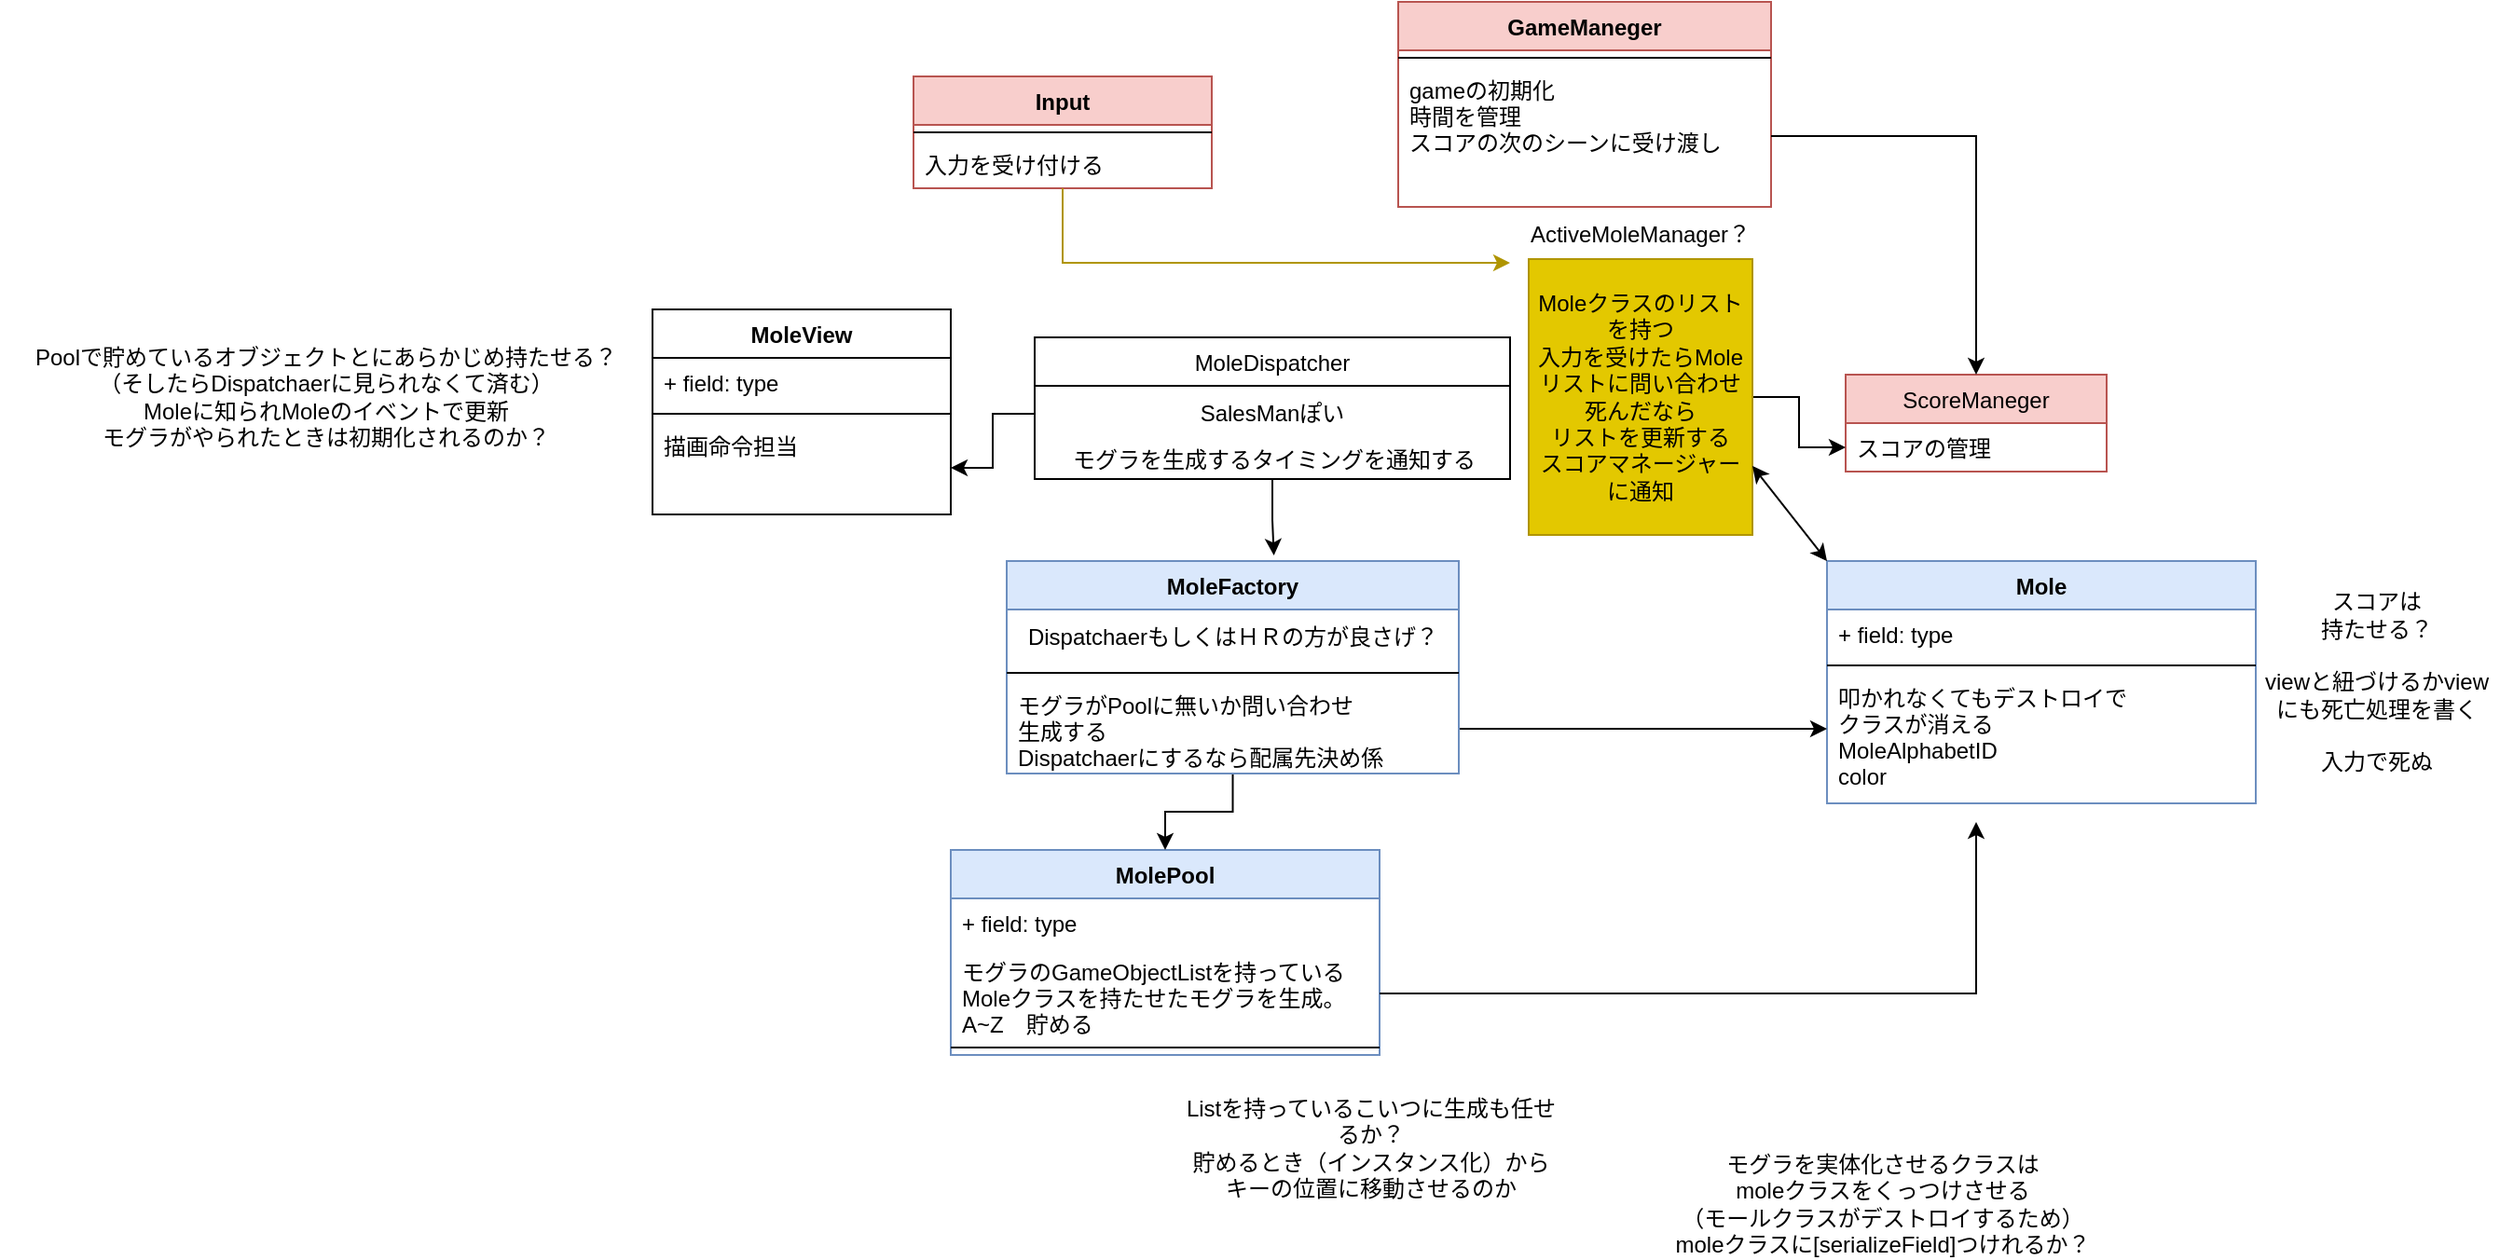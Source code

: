 <mxfile version="17.5.0" type="github">
  <diagram name="Page-1" id="c4acf3e9-155e-7222-9cf6-157b1a14988f">
    <mxGraphModel dx="1632" dy="1543" grid="1" gridSize="10" guides="1" tooltips="1" connect="1" arrows="1" fold="1" page="1" pageScale="1" pageWidth="850" pageHeight="1100" background="none" math="0" shadow="0">
      <root>
        <mxCell id="0" />
        <mxCell id="1" parent="0" />
        <mxCell id="Vvdhg_ALBChD_DTkoO_b-1" value="Input" style="swimlane;fontStyle=1;align=center;verticalAlign=top;childLayout=stackLayout;horizontal=1;startSize=26;horizontalStack=0;resizeParent=1;resizeParentMax=0;resizeLast=0;collapsible=1;marginBottom=0;fillColor=#f8cecc;strokeColor=#b85450;" parent="1" vertex="1">
          <mxGeometry x="10" y="-250" width="160" height="60" as="geometry" />
        </mxCell>
        <mxCell id="Vvdhg_ALBChD_DTkoO_b-3" value="" style="line;strokeWidth=1;fillColor=none;align=left;verticalAlign=middle;spacingTop=-1;spacingLeft=3;spacingRight=3;rotatable=0;labelPosition=right;points=[];portConstraint=eastwest;" parent="Vvdhg_ALBChD_DTkoO_b-1" vertex="1">
          <mxGeometry y="26" width="160" height="8" as="geometry" />
        </mxCell>
        <mxCell id="Vvdhg_ALBChD_DTkoO_b-4" value="入力を受け付ける" style="text;strokeColor=none;fillColor=none;align=left;verticalAlign=top;spacingLeft=4;spacingRight=4;overflow=hidden;rotatable=0;points=[[0,0.5],[1,0.5]];portConstraint=eastwest;" parent="Vvdhg_ALBChD_DTkoO_b-1" vertex="1">
          <mxGeometry y="34" width="160" height="26" as="geometry" />
        </mxCell>
        <mxCell id="Vvdhg_ALBChD_DTkoO_b-9" value="GameManeger" style="swimlane;fontStyle=1;align=center;verticalAlign=top;childLayout=stackLayout;horizontal=1;startSize=26;horizontalStack=0;resizeParent=1;resizeParentMax=0;resizeLast=0;collapsible=1;marginBottom=0;fillColor=#f8cecc;strokeColor=#b85450;" parent="1" vertex="1">
          <mxGeometry x="270" y="-290" width="200" height="110" as="geometry" />
        </mxCell>
        <mxCell id="Vvdhg_ALBChD_DTkoO_b-11" value="" style="line;strokeWidth=1;fillColor=none;align=left;verticalAlign=middle;spacingTop=-1;spacingLeft=3;spacingRight=3;rotatable=0;labelPosition=right;points=[];portConstraint=eastwest;" parent="Vvdhg_ALBChD_DTkoO_b-9" vertex="1">
          <mxGeometry y="26" width="200" height="8" as="geometry" />
        </mxCell>
        <mxCell id="Vvdhg_ALBChD_DTkoO_b-12" value="gameの初期化&#xa;時間を管理&#xa;スコアの次のシーンに受け渡し" style="text;strokeColor=none;fillColor=none;align=left;verticalAlign=top;spacingLeft=4;spacingRight=4;overflow=hidden;rotatable=0;points=[[0,0.5],[1,0.5]];portConstraint=eastwest;" parent="Vvdhg_ALBChD_DTkoO_b-9" vertex="1">
          <mxGeometry y="34" width="200" height="76" as="geometry" />
        </mxCell>
        <mxCell id="Vvdhg_ALBChD_DTkoO_b-13" value="Mole" style="swimlane;fontStyle=1;align=center;verticalAlign=top;childLayout=stackLayout;horizontal=1;startSize=26;horizontalStack=0;resizeParent=1;resizeParentMax=0;resizeLast=0;collapsible=1;marginBottom=0;fillColor=#dae8fc;strokeColor=#6c8ebf;" parent="1" vertex="1">
          <mxGeometry x="500" y="10" width="230" height="130" as="geometry" />
        </mxCell>
        <mxCell id="Vvdhg_ALBChD_DTkoO_b-14" value="+ field: type" style="text;strokeColor=none;fillColor=none;align=left;verticalAlign=top;spacingLeft=4;spacingRight=4;overflow=hidden;rotatable=0;points=[[0,0.5],[1,0.5]];portConstraint=eastwest;" parent="Vvdhg_ALBChD_DTkoO_b-13" vertex="1">
          <mxGeometry y="26" width="230" height="26" as="geometry" />
        </mxCell>
        <mxCell id="Vvdhg_ALBChD_DTkoO_b-15" value="" style="line;strokeWidth=1;fillColor=none;align=left;verticalAlign=middle;spacingTop=-1;spacingLeft=3;spacingRight=3;rotatable=0;labelPosition=right;points=[];portConstraint=eastwest;" parent="Vvdhg_ALBChD_DTkoO_b-13" vertex="1">
          <mxGeometry y="52" width="230" height="8" as="geometry" />
        </mxCell>
        <mxCell id="Vvdhg_ALBChD_DTkoO_b-16" value="叩かれなくてもデストロイで&#xa;クラスが消える&#xa;MoleAlphabetID&#xa;color" style="text;strokeColor=none;fillColor=none;align=left;verticalAlign=top;spacingLeft=4;spacingRight=4;overflow=hidden;rotatable=0;points=[[0,0.5],[1,0.5]];portConstraint=eastwest;" parent="Vvdhg_ALBChD_DTkoO_b-13" vertex="1">
          <mxGeometry y="60" width="230" height="70" as="geometry" />
        </mxCell>
        <mxCell id="Vvdhg_ALBChD_DTkoO_b-17" value="MolePool" style="swimlane;fontStyle=1;align=center;verticalAlign=top;childLayout=stackLayout;horizontal=1;startSize=26;horizontalStack=0;resizeParent=1;resizeParentMax=0;resizeLast=0;collapsible=1;marginBottom=0;fillColor=#dae8fc;strokeColor=#6c8ebf;" parent="1" vertex="1">
          <mxGeometry x="30" y="165" width="230" height="110" as="geometry" />
        </mxCell>
        <mxCell id="Vvdhg_ALBChD_DTkoO_b-18" value="+ field: type" style="text;strokeColor=none;fillColor=none;align=left;verticalAlign=top;spacingLeft=4;spacingRight=4;overflow=hidden;rotatable=0;points=[[0,0.5],[1,0.5]];portConstraint=eastwest;" parent="Vvdhg_ALBChD_DTkoO_b-17" vertex="1">
          <mxGeometry y="26" width="230" height="26" as="geometry" />
        </mxCell>
        <mxCell id="Vvdhg_ALBChD_DTkoO_b-20" value="モグラのGameObjectListを持っている&#xa;Moleクラスを持たせたモグラを生成。&#xa;A~Z　貯める" style="text;strokeColor=none;fillColor=none;align=left;verticalAlign=top;spacingLeft=4;spacingRight=4;overflow=hidden;rotatable=0;points=[[0,0.5],[1,0.5]];portConstraint=eastwest;" parent="Vvdhg_ALBChD_DTkoO_b-17" vertex="1">
          <mxGeometry y="52" width="230" height="50" as="geometry" />
        </mxCell>
        <mxCell id="Vvdhg_ALBChD_DTkoO_b-19" value="" style="line;strokeWidth=1;fillColor=none;align=left;verticalAlign=middle;spacingTop=-1;spacingLeft=3;spacingRight=3;rotatable=0;labelPosition=right;points=[];portConstraint=eastwest;" parent="Vvdhg_ALBChD_DTkoO_b-17" vertex="1">
          <mxGeometry y="102" width="230" height="8" as="geometry" />
        </mxCell>
        <mxCell id="Vvdhg_ALBChD_DTkoO_b-66" style="edgeStyle=orthogonalEdgeStyle;rounded=0;orthogonalLoop=1;jettySize=auto;html=1;" parent="1" source="Vvdhg_ALBChD_DTkoO_b-21" edge="1">
          <mxGeometry relative="1" as="geometry">
            <Array as="points">
              <mxPoint x="500" y="100" />
            </Array>
            <mxPoint x="500" y="100" as="targetPoint" />
          </mxGeometry>
        </mxCell>
        <mxCell id="Z_1ZyHOvy-6-JFD3m0zJ-14" value="" style="edgeStyle=orthogonalEdgeStyle;rounded=0;orthogonalLoop=1;jettySize=auto;html=1;" parent="1" source="Vvdhg_ALBChD_DTkoO_b-21" target="Vvdhg_ALBChD_DTkoO_b-17" edge="1">
          <mxGeometry relative="1" as="geometry">
            <mxPoint x="210" y="130" as="targetPoint" />
            <Array as="points" />
          </mxGeometry>
        </mxCell>
        <mxCell id="Vvdhg_ALBChD_DTkoO_b-21" value="MoleFactory" style="swimlane;fontStyle=1;align=center;verticalAlign=top;childLayout=stackLayout;horizontal=1;startSize=26;horizontalStack=0;resizeParent=1;resizeParentMax=0;resizeLast=0;collapsible=1;marginBottom=0;fillColor=#dae8fc;strokeColor=#6c8ebf;" parent="1" vertex="1">
          <mxGeometry x="60" y="10" width="242.5" height="114" as="geometry" />
        </mxCell>
        <mxCell id="Z_1ZyHOvy-6-JFD3m0zJ-3" value="DispatchaerもしくはＨＲの方が良さげ？" style="text;html=1;strokeColor=none;fillColor=none;align=center;verticalAlign=middle;whiteSpace=wrap;rounded=0;" parent="Vvdhg_ALBChD_DTkoO_b-21" vertex="1">
          <mxGeometry y="26" width="242.5" height="30" as="geometry" />
        </mxCell>
        <mxCell id="Vvdhg_ALBChD_DTkoO_b-23" value="" style="line;strokeWidth=1;fillColor=none;align=left;verticalAlign=middle;spacingTop=-1;spacingLeft=3;spacingRight=3;rotatable=0;labelPosition=right;points=[];portConstraint=eastwest;" parent="Vvdhg_ALBChD_DTkoO_b-21" vertex="1">
          <mxGeometry y="56" width="242.5" height="8" as="geometry" />
        </mxCell>
        <mxCell id="Vvdhg_ALBChD_DTkoO_b-24" value="モグラがPoolに無いか問い合わせ&#xa;生成する&#xa;Dispatchaerにするなら配属先決め係" style="text;strokeColor=none;fillColor=none;align=left;verticalAlign=top;spacingLeft=4;spacingRight=4;overflow=hidden;rotatable=0;points=[[0,0.5],[1,0.5]];portConstraint=eastwest;" parent="Vvdhg_ALBChD_DTkoO_b-21" vertex="1">
          <mxGeometry y="64" width="242.5" height="50" as="geometry" />
        </mxCell>
        <mxCell id="Vvdhg_ALBChD_DTkoO_b-26" value="MoleView" style="swimlane;fontStyle=1;align=center;verticalAlign=top;childLayout=stackLayout;horizontal=1;startSize=26;horizontalStack=0;resizeParent=1;resizeParentMax=0;resizeLast=0;collapsible=1;marginBottom=0;" parent="1" vertex="1">
          <mxGeometry x="-130" y="-125" width="160" height="110" as="geometry" />
        </mxCell>
        <mxCell id="Vvdhg_ALBChD_DTkoO_b-27" value="+ field: type" style="text;strokeColor=none;fillColor=none;align=left;verticalAlign=top;spacingLeft=4;spacingRight=4;overflow=hidden;rotatable=0;points=[[0,0.5],[1,0.5]];portConstraint=eastwest;" parent="Vvdhg_ALBChD_DTkoO_b-26" vertex="1">
          <mxGeometry y="26" width="160" height="26" as="geometry" />
        </mxCell>
        <mxCell id="Vvdhg_ALBChD_DTkoO_b-28" value="" style="line;strokeWidth=1;fillColor=none;align=left;verticalAlign=middle;spacingTop=-1;spacingLeft=3;spacingRight=3;rotatable=0;labelPosition=right;points=[];portConstraint=eastwest;" parent="Vvdhg_ALBChD_DTkoO_b-26" vertex="1">
          <mxGeometry y="52" width="160" height="8" as="geometry" />
        </mxCell>
        <mxCell id="Vvdhg_ALBChD_DTkoO_b-29" value="描画命令担当" style="text;strokeColor=none;fillColor=none;align=left;verticalAlign=top;spacingLeft=4;spacingRight=4;overflow=hidden;rotatable=0;points=[[0,0.5],[1,0.5]];portConstraint=eastwest;" parent="Vvdhg_ALBChD_DTkoO_b-26" vertex="1">
          <mxGeometry y="60" width="160" height="50" as="geometry" />
        </mxCell>
        <mxCell id="Vvdhg_ALBChD_DTkoO_b-30" value="MoleDispatcher" style="swimlane;fontStyle=0;childLayout=stackLayout;horizontal=1;startSize=26;horizontalStack=0;resizeParent=1;resizeParentMax=0;resizeLast=0;collapsible=1;marginBottom=0;" parent="1" vertex="1">
          <mxGeometry x="75" y="-110" width="255" height="76" as="geometry" />
        </mxCell>
        <mxCell id="Z_1ZyHOvy-6-JFD3m0zJ-2" value="SalesManぽい" style="text;html=1;strokeColor=none;fillColor=none;align=center;verticalAlign=middle;whiteSpace=wrap;rounded=0;" parent="Vvdhg_ALBChD_DTkoO_b-30" vertex="1">
          <mxGeometry y="26" width="255" height="30" as="geometry" />
        </mxCell>
        <mxCell id="Vvdhg_ALBChD_DTkoO_b-38" value="&lt;span style=&quot;text-align: left&quot;&gt;モグラを生成するタイミングを通知する&lt;br&gt;&lt;/span&gt;" style="text;html=1;align=center;verticalAlign=middle;resizable=0;points=[];autosize=1;strokeColor=none;fillColor=none;" parent="Vvdhg_ALBChD_DTkoO_b-30" vertex="1">
          <mxGeometry y="56" width="255" height="20" as="geometry" />
        </mxCell>
        <mxCell id="Vvdhg_ALBChD_DTkoO_b-39" value="ScoreManeger" style="swimlane;fontStyle=0;childLayout=stackLayout;horizontal=1;startSize=26;fillColor=#f8cecc;horizontalStack=0;resizeParent=1;resizeParentMax=0;resizeLast=0;collapsible=1;marginBottom=0;strokeColor=#b85450;" parent="1" vertex="1">
          <mxGeometry x="510" y="-90" width="140" height="52" as="geometry" />
        </mxCell>
        <mxCell id="Vvdhg_ALBChD_DTkoO_b-42" value="スコアの管理" style="text;strokeColor=none;fillColor=none;align=left;verticalAlign=top;spacingLeft=4;spacingRight=4;overflow=hidden;rotatable=0;points=[[0,0.5],[1,0.5]];portConstraint=eastwest;" parent="Vvdhg_ALBChD_DTkoO_b-39" vertex="1">
          <mxGeometry y="26" width="140" height="26" as="geometry" />
        </mxCell>
        <mxCell id="Vvdhg_ALBChD_DTkoO_b-59" style="edgeStyle=orthogonalEdgeStyle;rounded=0;orthogonalLoop=1;jettySize=auto;html=1;exitX=1;exitY=0.5;exitDx=0;exitDy=0;entryX=0.5;entryY=0;entryDx=0;entryDy=0;" parent="1" source="Vvdhg_ALBChD_DTkoO_b-12" target="Vvdhg_ALBChD_DTkoO_b-39" edge="1">
          <mxGeometry relative="1" as="geometry" />
        </mxCell>
        <mxCell id="XA66LzQS8de4cFt1vejA-2" value="" style="edgeStyle=orthogonalEdgeStyle;rounded=0;orthogonalLoop=1;jettySize=auto;html=1;entryX=0.591;entryY=-0.026;entryDx=0;entryDy=0;entryPerimeter=0;" parent="1" source="Vvdhg_ALBChD_DTkoO_b-38" target="Vvdhg_ALBChD_DTkoO_b-21" edge="1">
          <mxGeometry relative="1" as="geometry" />
        </mxCell>
        <mxCell id="XA66LzQS8de4cFt1vejA-5" style="edgeStyle=orthogonalEdgeStyle;rounded=0;orthogonalLoop=1;jettySize=auto;html=1;" parent="1" source="Vvdhg_ALBChD_DTkoO_b-20" edge="1">
          <mxGeometry relative="1" as="geometry">
            <mxPoint x="580" y="150" as="targetPoint" />
            <Array as="points">
              <mxPoint x="580" y="242" />
              <mxPoint x="580" y="150" />
            </Array>
          </mxGeometry>
        </mxCell>
        <mxCell id="qsug9hv2TDA-P5jhMJP--9" value="" style="edgeStyle=orthogonalEdgeStyle;rounded=0;orthogonalLoop=1;jettySize=auto;html=1;" edge="1" parent="1" source="XA66LzQS8de4cFt1vejA-8" target="Vvdhg_ALBChD_DTkoO_b-42">
          <mxGeometry relative="1" as="geometry" />
        </mxCell>
        <mxCell id="XA66LzQS8de4cFt1vejA-8" value="Moleクラスのリスト&lt;br&gt;を持つ&lt;br&gt;入力を受けたらMoleリストに問い合わせ&lt;br&gt;死んだなら&lt;br&gt;リストを更新する&lt;br&gt;スコアマネージャー&lt;br&gt;に通知" style="rounded=0;whiteSpace=wrap;html=1;fillColor=#e3c800;fontColor=#000000;strokeColor=#B09500;" parent="1" vertex="1">
          <mxGeometry x="340" y="-152" width="120" height="148" as="geometry" />
        </mxCell>
        <mxCell id="XA66LzQS8de4cFt1vejA-9" style="edgeStyle=orthogonalEdgeStyle;rounded=0;orthogonalLoop=1;jettySize=auto;html=1;fillColor=#e3c800;strokeColor=#B09500;" parent="1" source="Vvdhg_ALBChD_DTkoO_b-4" edge="1">
          <mxGeometry relative="1" as="geometry">
            <Array as="points">
              <mxPoint x="90" y="-150" />
            </Array>
            <mxPoint x="330" y="-150" as="targetPoint" />
          </mxGeometry>
        </mxCell>
        <mxCell id="Z_1ZyHOvy-6-JFD3m0zJ-1" value="ActiveMoleManager？" style="text;html=1;strokeColor=none;fillColor=none;align=center;verticalAlign=middle;whiteSpace=wrap;rounded=0;" parent="1" vertex="1">
          <mxGeometry x="370" y="-180" width="60" height="30" as="geometry" />
        </mxCell>
        <mxCell id="Z_1ZyHOvy-6-JFD3m0zJ-5" value="" style="edgeStyle=orthogonalEdgeStyle;rounded=0;orthogonalLoop=1;jettySize=auto;html=1;" parent="1" source="Z_1ZyHOvy-6-JFD3m0zJ-2" target="Vvdhg_ALBChD_DTkoO_b-29" edge="1">
          <mxGeometry relative="1" as="geometry" />
        </mxCell>
        <mxCell id="Z_1ZyHOvy-6-JFD3m0zJ-6" value="スコアは&lt;br&gt;持たせる？&lt;br&gt;&lt;br&gt;viewと紐づけるかviewにも死亡処理を書く&lt;br&gt;&lt;br&gt;入力で死ぬ" style="text;html=1;strokeColor=none;fillColor=none;align=center;verticalAlign=middle;whiteSpace=wrap;rounded=0;" parent="1" vertex="1">
          <mxGeometry x="730" y="20" width="130" height="110" as="geometry" />
        </mxCell>
        <mxCell id="Z_1ZyHOvy-6-JFD3m0zJ-15" value="Listを持っているこいつに生成も任せるか？&lt;br&gt;貯めるとき（インスタンス化）から&lt;br&gt;キーの位置に移動させるのか" style="text;html=1;strokeColor=none;fillColor=none;align=center;verticalAlign=middle;whiteSpace=wrap;rounded=0;" parent="1" vertex="1">
          <mxGeometry x="151" y="290" width="209" height="70" as="geometry" />
        </mxCell>
        <mxCell id="qsug9hv2TDA-P5jhMJP--1" value="Poolで貯めているオブジェクトとにあらかじめ持たせる？&lt;br&gt;（そしたらDispatchaerに見られなくて済む）&lt;br&gt;Moleに知られMoleのイベントで更新&lt;br&gt;モグラがやられたときは初期化されるのか？" style="text;html=1;strokeColor=none;fillColor=none;align=center;verticalAlign=middle;whiteSpace=wrap;rounded=0;" vertex="1" parent="1">
          <mxGeometry x="-480" y="-110" width="350" height="64" as="geometry" />
        </mxCell>
        <mxCell id="qsug9hv2TDA-P5jhMJP--5" value="" style="endArrow=classic;startArrow=classic;html=1;rounded=0;entryX=0;entryY=0;entryDx=0;entryDy=0;exitX=1;exitY=0.75;exitDx=0;exitDy=0;" edge="1" parent="1" source="XA66LzQS8de4cFt1vejA-8" target="Vvdhg_ALBChD_DTkoO_b-13">
          <mxGeometry width="50" height="50" relative="1" as="geometry">
            <mxPoint x="460" y="10" as="sourcePoint" />
            <mxPoint x="510" y="-40" as="targetPoint" />
          </mxGeometry>
        </mxCell>
        <mxCell id="qsug9hv2TDA-P5jhMJP--10" value="モグラを実体化させるクラスは&lt;br&gt;moleクラスをくっつけさせる&lt;br&gt;（モールクラスがデストロイするため）&lt;br&gt;moleクラスに[serializeField]つけれるか？" style="text;html=1;strokeColor=none;fillColor=none;align=center;verticalAlign=middle;whiteSpace=wrap;rounded=0;" vertex="1" parent="1">
          <mxGeometry x="370" y="330" width="320" height="50" as="geometry" />
        </mxCell>
      </root>
    </mxGraphModel>
  </diagram>
</mxfile>
